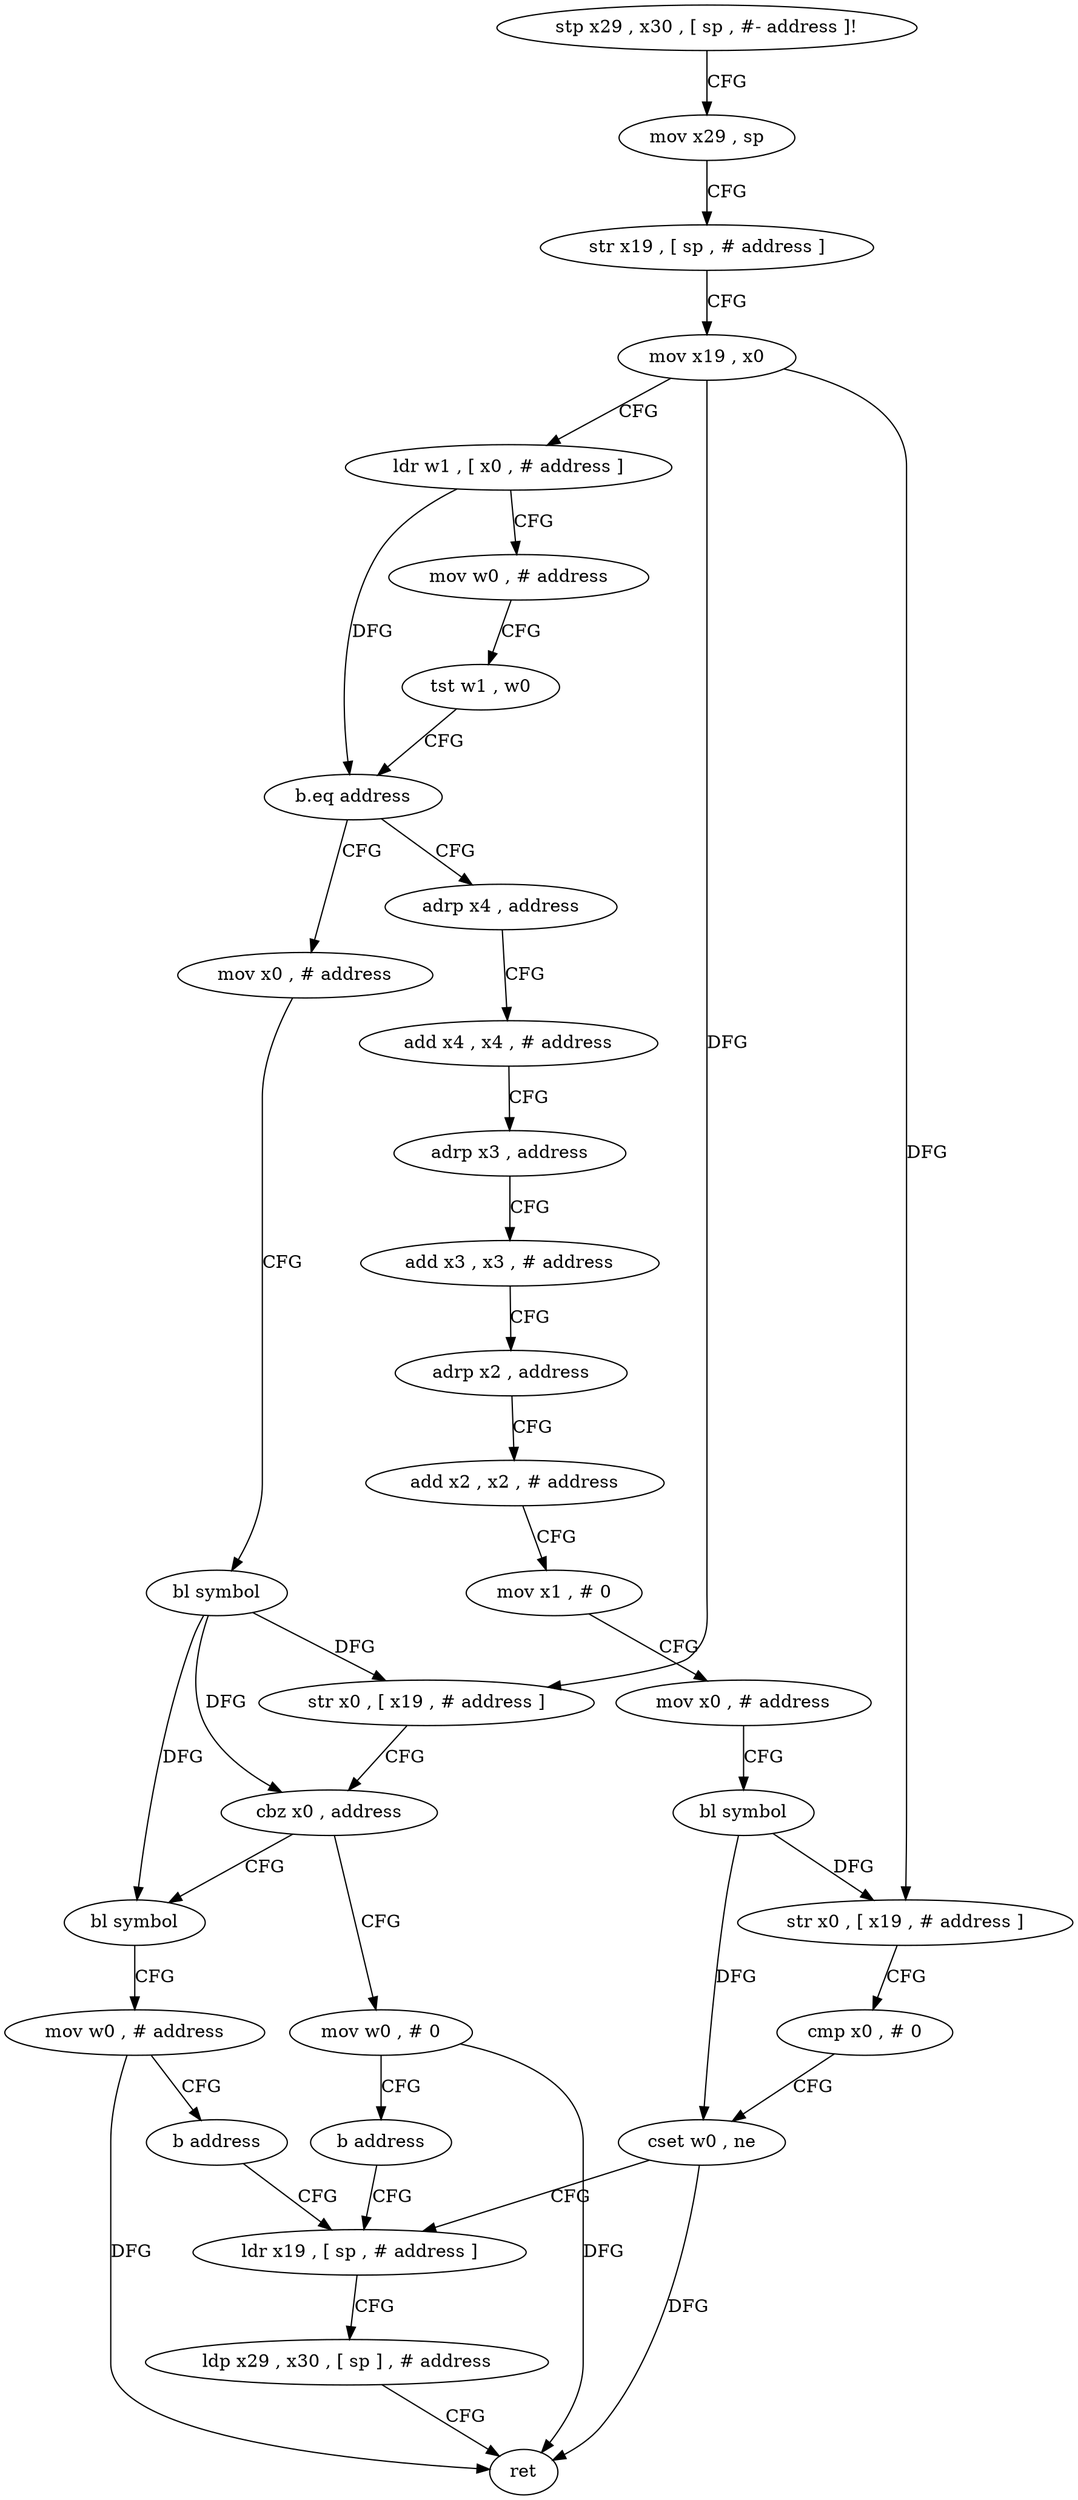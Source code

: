 digraph "func" {
"4273364" [label = "stp x29 , x30 , [ sp , #- address ]!" ]
"4273368" [label = "mov x29 , sp" ]
"4273372" [label = "str x19 , [ sp , # address ]" ]
"4273376" [label = "mov x19 , x0" ]
"4273380" [label = "ldr w1 , [ x0 , # address ]" ]
"4273384" [label = "mov w0 , # address" ]
"4273388" [label = "tst w1 , w0" ]
"4273392" [label = "b.eq address" ]
"4273456" [label = "mov x0 , # address" ]
"4273396" [label = "adrp x4 , address" ]
"4273460" [label = "bl symbol" ]
"4273464" [label = "str x0 , [ x19 , # address ]" ]
"4273468" [label = "cbz x0 , address" ]
"4273484" [label = "mov w0 , # 0" ]
"4273472" [label = "bl symbol" ]
"4273400" [label = "add x4 , x4 , # address" ]
"4273404" [label = "adrp x3 , address" ]
"4273408" [label = "add x3 , x3 , # address" ]
"4273412" [label = "adrp x2 , address" ]
"4273416" [label = "add x2 , x2 , # address" ]
"4273420" [label = "mov x1 , # 0" ]
"4273424" [label = "mov x0 , # address" ]
"4273428" [label = "bl symbol" ]
"4273432" [label = "str x0 , [ x19 , # address ]" ]
"4273436" [label = "cmp x0 , # 0" ]
"4273440" [label = "cset w0 , ne" ]
"4273444" [label = "ldr x19 , [ sp , # address ]" ]
"4273488" [label = "b address" ]
"4273476" [label = "mov w0 , # address" ]
"4273480" [label = "b address" ]
"4273448" [label = "ldp x29 , x30 , [ sp ] , # address" ]
"4273452" [label = "ret" ]
"4273364" -> "4273368" [ label = "CFG" ]
"4273368" -> "4273372" [ label = "CFG" ]
"4273372" -> "4273376" [ label = "CFG" ]
"4273376" -> "4273380" [ label = "CFG" ]
"4273376" -> "4273464" [ label = "DFG" ]
"4273376" -> "4273432" [ label = "DFG" ]
"4273380" -> "4273384" [ label = "CFG" ]
"4273380" -> "4273392" [ label = "DFG" ]
"4273384" -> "4273388" [ label = "CFG" ]
"4273388" -> "4273392" [ label = "CFG" ]
"4273392" -> "4273456" [ label = "CFG" ]
"4273392" -> "4273396" [ label = "CFG" ]
"4273456" -> "4273460" [ label = "CFG" ]
"4273396" -> "4273400" [ label = "CFG" ]
"4273460" -> "4273464" [ label = "DFG" ]
"4273460" -> "4273468" [ label = "DFG" ]
"4273460" -> "4273472" [ label = "DFG" ]
"4273464" -> "4273468" [ label = "CFG" ]
"4273468" -> "4273484" [ label = "CFG" ]
"4273468" -> "4273472" [ label = "CFG" ]
"4273484" -> "4273488" [ label = "CFG" ]
"4273484" -> "4273452" [ label = "DFG" ]
"4273472" -> "4273476" [ label = "CFG" ]
"4273400" -> "4273404" [ label = "CFG" ]
"4273404" -> "4273408" [ label = "CFG" ]
"4273408" -> "4273412" [ label = "CFG" ]
"4273412" -> "4273416" [ label = "CFG" ]
"4273416" -> "4273420" [ label = "CFG" ]
"4273420" -> "4273424" [ label = "CFG" ]
"4273424" -> "4273428" [ label = "CFG" ]
"4273428" -> "4273432" [ label = "DFG" ]
"4273428" -> "4273440" [ label = "DFG" ]
"4273432" -> "4273436" [ label = "CFG" ]
"4273436" -> "4273440" [ label = "CFG" ]
"4273440" -> "4273444" [ label = "CFG" ]
"4273440" -> "4273452" [ label = "DFG" ]
"4273444" -> "4273448" [ label = "CFG" ]
"4273488" -> "4273444" [ label = "CFG" ]
"4273476" -> "4273480" [ label = "CFG" ]
"4273476" -> "4273452" [ label = "DFG" ]
"4273480" -> "4273444" [ label = "CFG" ]
"4273448" -> "4273452" [ label = "CFG" ]
}
